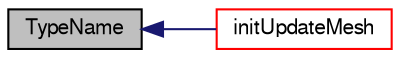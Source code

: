 digraph "TypeName"
{
  bgcolor="transparent";
  edge [fontname="FreeSans",fontsize="10",labelfontname="FreeSans",labelfontsize="10"];
  node [fontname="FreeSans",fontsize="10",shape=record];
  rankdir="LR";
  Node233 [label="TypeName",height=0.2,width=0.4,color="black", fillcolor="grey75", style="filled", fontcolor="black"];
  Node233 -> Node234 [dir="back",color="midnightblue",fontsize="10",style="solid",fontname="FreeSans"];
  Node234 [label="initUpdateMesh",height=0.2,width=0.4,color="red",URL="$a27478.html#aa5a0e52206169bee3e3e53f840cbb62a",tooltip="Initialise the update of the patch topology. "];
}
